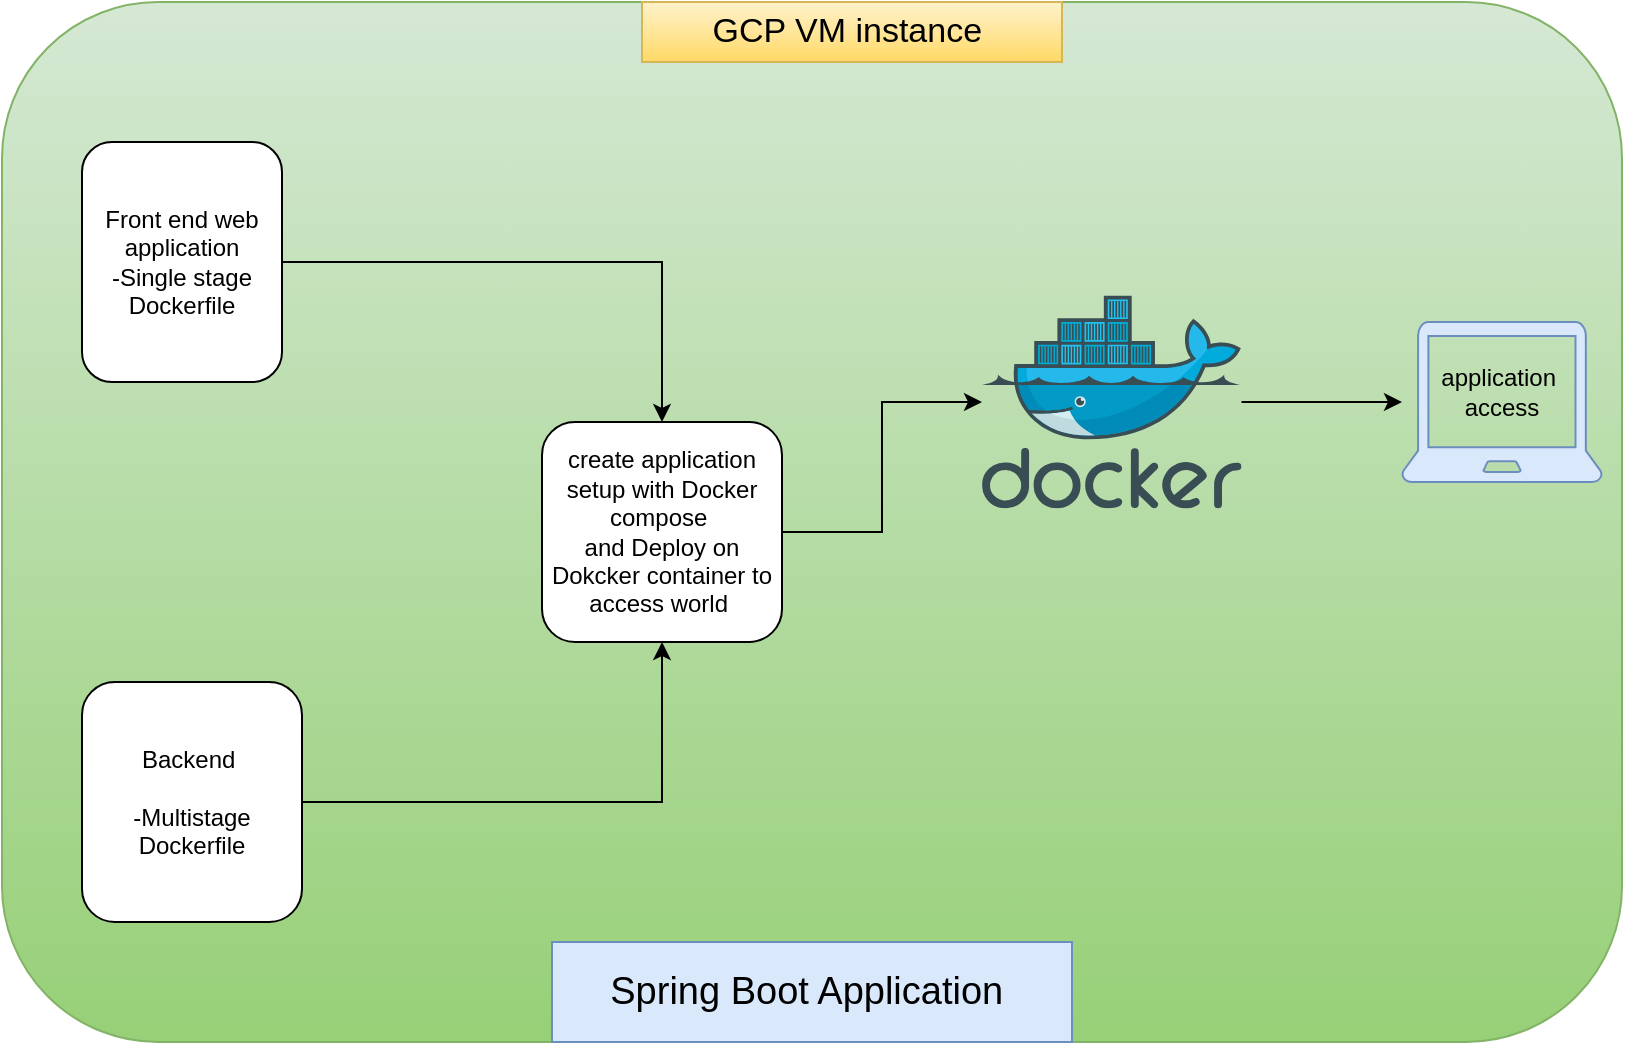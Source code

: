 <mxfile version="21.1.5" type="github">
  <diagram name="Page-1" id="eqXrHHRUIIte-C3bbEE5">
    <mxGraphModel dx="1120" dy="484" grid="1" gridSize="10" guides="1" tooltips="1" connect="1" arrows="1" fold="1" page="1" pageScale="1" pageWidth="850" pageHeight="1100" math="0" shadow="0">
      <root>
        <mxCell id="0" />
        <mxCell id="1" parent="0" />
        <mxCell id="E4GRR5P0lyCHRhERAn2u-12" value="" style="rounded=1;whiteSpace=wrap;html=1;fillColor=#d5e8d4;strokeColor=#82b366;gradientColor=#97d077;" vertex="1" parent="1">
          <mxGeometry x="50" y="20" width="810" height="520" as="geometry" />
        </mxCell>
        <mxCell id="E4GRR5P0lyCHRhERAn2u-8" style="edgeStyle=orthogonalEdgeStyle;rounded=0;orthogonalLoop=1;jettySize=auto;html=1;" edge="1" parent="1" source="E4GRR5P0lyCHRhERAn2u-1" target="E4GRR5P0lyCHRhERAn2u-3">
          <mxGeometry relative="1" as="geometry" />
        </mxCell>
        <mxCell id="E4GRR5P0lyCHRhERAn2u-1" value="Front end web application&lt;br&gt;-Single stage Dockerfile" style="rounded=1;whiteSpace=wrap;html=1;" vertex="1" parent="1">
          <mxGeometry x="90" y="90" width="100" height="120" as="geometry" />
        </mxCell>
        <mxCell id="E4GRR5P0lyCHRhERAn2u-9" style="edgeStyle=orthogonalEdgeStyle;rounded=0;orthogonalLoop=1;jettySize=auto;html=1;" edge="1" parent="1" source="E4GRR5P0lyCHRhERAn2u-2" target="E4GRR5P0lyCHRhERAn2u-3">
          <mxGeometry relative="1" as="geometry" />
        </mxCell>
        <mxCell id="E4GRR5P0lyCHRhERAn2u-2" value="Backend&amp;nbsp;&lt;br&gt;&lt;br&gt;-Multistage Dockerfile" style="rounded=1;whiteSpace=wrap;html=1;" vertex="1" parent="1">
          <mxGeometry x="90" y="360" width="110" height="120" as="geometry" />
        </mxCell>
        <mxCell id="E4GRR5P0lyCHRhERAn2u-10" style="edgeStyle=orthogonalEdgeStyle;rounded=0;orthogonalLoop=1;jettySize=auto;html=1;" edge="1" parent="1" source="E4GRR5P0lyCHRhERAn2u-3" target="E4GRR5P0lyCHRhERAn2u-5">
          <mxGeometry relative="1" as="geometry" />
        </mxCell>
        <mxCell id="E4GRR5P0lyCHRhERAn2u-3" value="create application setup with Docker compose&amp;nbsp;&lt;br&gt;and Deploy on Dokcker container to access world&amp;nbsp;" style="rounded=1;whiteSpace=wrap;html=1;" vertex="1" parent="1">
          <mxGeometry x="320" y="230" width="120" height="110" as="geometry" />
        </mxCell>
        <mxCell id="E4GRR5P0lyCHRhERAn2u-4" value="" style="sketch=0;pointerEvents=1;shadow=0;dashed=0;html=1;strokeColor=#6c8ebf;fillColor=#dae8fc;labelPosition=center;verticalLabelPosition=bottom;verticalAlign=top;outlineConnect=0;align=center;shape=mxgraph.office.devices.laptop;" vertex="1" parent="1">
          <mxGeometry x="750" y="180" width="100" height="80" as="geometry" />
        </mxCell>
        <mxCell id="E4GRR5P0lyCHRhERAn2u-11" style="edgeStyle=orthogonalEdgeStyle;rounded=0;orthogonalLoop=1;jettySize=auto;html=1;" edge="1" parent="1" source="E4GRR5P0lyCHRhERAn2u-5" target="E4GRR5P0lyCHRhERAn2u-4">
          <mxGeometry relative="1" as="geometry" />
        </mxCell>
        <mxCell id="E4GRR5P0lyCHRhERAn2u-5" value="" style="image;sketch=0;aspect=fixed;html=1;points=[];align=center;fontSize=12;image=img/lib/mscae/Docker.svg;" vertex="1" parent="1">
          <mxGeometry x="540" y="166.8" width="129.76" height="106.4" as="geometry" />
        </mxCell>
        <mxCell id="E4GRR5P0lyCHRhERAn2u-13" value="&lt;font style=&quot;font-size: 19px;&quot;&gt;Spring Boot Application&amp;nbsp;&lt;/font&gt;" style="text;html=1;strokeColor=#6c8ebf;fillColor=#dae8fc;align=center;verticalAlign=middle;whiteSpace=wrap;rounded=0;" vertex="1" parent="1">
          <mxGeometry x="325" y="490" width="260" height="50" as="geometry" />
        </mxCell>
        <mxCell id="E4GRR5P0lyCHRhERAn2u-14" value="&lt;font style=&quot;font-size: 17px;&quot;&gt;GCP VM instance&amp;nbsp;&lt;/font&gt;" style="text;html=1;strokeColor=#d6b656;fillColor=#fff2cc;align=center;verticalAlign=middle;whiteSpace=wrap;rounded=0;gradientColor=#ffd966;" vertex="1" parent="1">
          <mxGeometry x="370" y="20" width="210" height="30" as="geometry" />
        </mxCell>
        <mxCell id="E4GRR5P0lyCHRhERAn2u-15" value="application&amp;nbsp;&lt;br&gt;access" style="text;html=1;strokeColor=none;fillColor=none;align=center;verticalAlign=middle;whiteSpace=wrap;rounded=0;" vertex="1" parent="1">
          <mxGeometry x="770" y="200" width="60" height="30" as="geometry" />
        </mxCell>
      </root>
    </mxGraphModel>
  </diagram>
</mxfile>
